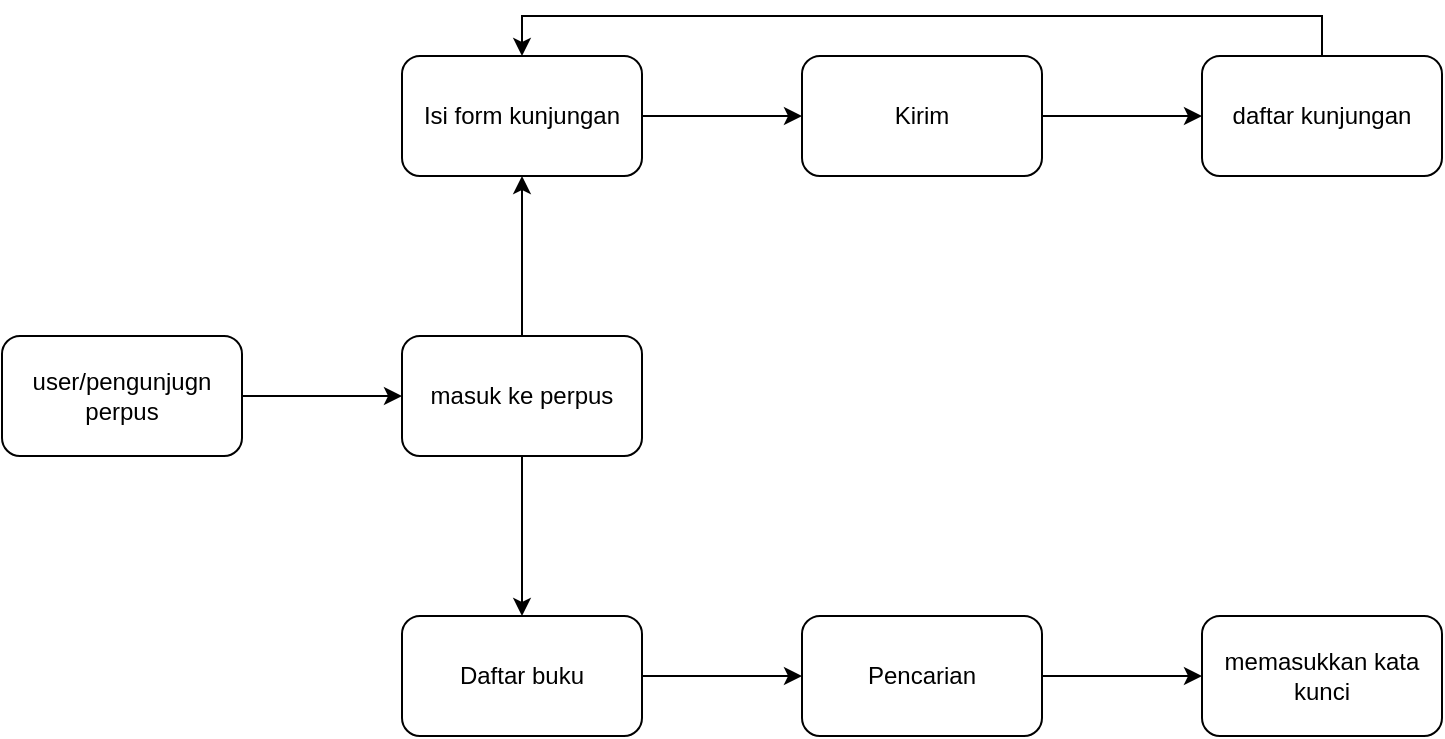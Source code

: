 <mxfile version="23.0.2" type="github">
  <diagram name="Page-1" id="fi1syyx7cJSy749pCF39">
    <mxGraphModel dx="1647" dy="833" grid="1" gridSize="10" guides="1" tooltips="1" connect="1" arrows="1" fold="1" page="1" pageScale="1" pageWidth="1100" pageHeight="850" math="0" shadow="0">
      <root>
        <mxCell id="0" />
        <mxCell id="1" parent="0" />
        <mxCell id="upYrCxS1yj0FpDNij_Wu-3" value="" style="edgeStyle=orthogonalEdgeStyle;rounded=0;orthogonalLoop=1;jettySize=auto;html=1;" edge="1" parent="1" source="upYrCxS1yj0FpDNij_Wu-1" target="upYrCxS1yj0FpDNij_Wu-2">
          <mxGeometry relative="1" as="geometry" />
        </mxCell>
        <mxCell id="upYrCxS1yj0FpDNij_Wu-1" value="user/pengunjugn perpus" style="rounded=1;whiteSpace=wrap;html=1;" vertex="1" parent="1">
          <mxGeometry x="110" y="300" width="120" height="60" as="geometry" />
        </mxCell>
        <mxCell id="upYrCxS1yj0FpDNij_Wu-7" value="" style="edgeStyle=orthogonalEdgeStyle;rounded=0;orthogonalLoop=1;jettySize=auto;html=1;" edge="1" parent="1" source="upYrCxS1yj0FpDNij_Wu-2" target="upYrCxS1yj0FpDNij_Wu-6">
          <mxGeometry relative="1" as="geometry" />
        </mxCell>
        <mxCell id="upYrCxS1yj0FpDNij_Wu-14" value="" style="edgeStyle=orthogonalEdgeStyle;rounded=0;orthogonalLoop=1;jettySize=auto;html=1;" edge="1" parent="1" source="upYrCxS1yj0FpDNij_Wu-2" target="upYrCxS1yj0FpDNij_Wu-13">
          <mxGeometry relative="1" as="geometry" />
        </mxCell>
        <mxCell id="upYrCxS1yj0FpDNij_Wu-2" value="masuk ke perpus" style="whiteSpace=wrap;html=1;rounded=1;" vertex="1" parent="1">
          <mxGeometry x="310" y="300" width="120" height="60" as="geometry" />
        </mxCell>
        <mxCell id="upYrCxS1yj0FpDNij_Wu-9" value="" style="edgeStyle=orthogonalEdgeStyle;rounded=0;orthogonalLoop=1;jettySize=auto;html=1;" edge="1" parent="1" source="upYrCxS1yj0FpDNij_Wu-6" target="upYrCxS1yj0FpDNij_Wu-8">
          <mxGeometry relative="1" as="geometry" />
        </mxCell>
        <mxCell id="upYrCxS1yj0FpDNij_Wu-6" value="Isi form kunjungan" style="whiteSpace=wrap;html=1;rounded=1;" vertex="1" parent="1">
          <mxGeometry x="310" y="160" width="120" height="60" as="geometry" />
        </mxCell>
        <mxCell id="upYrCxS1yj0FpDNij_Wu-11" value="" style="edgeStyle=orthogonalEdgeStyle;rounded=0;orthogonalLoop=1;jettySize=auto;html=1;" edge="1" parent="1" source="upYrCxS1yj0FpDNij_Wu-8" target="upYrCxS1yj0FpDNij_Wu-10">
          <mxGeometry relative="1" as="geometry" />
        </mxCell>
        <mxCell id="upYrCxS1yj0FpDNij_Wu-8" value="Kirim" style="whiteSpace=wrap;html=1;rounded=1;" vertex="1" parent="1">
          <mxGeometry x="510" y="160" width="120" height="60" as="geometry" />
        </mxCell>
        <mxCell id="upYrCxS1yj0FpDNij_Wu-10" value="daftar kunjungan" style="whiteSpace=wrap;html=1;rounded=1;" vertex="1" parent="1">
          <mxGeometry x="710" y="160" width="120" height="60" as="geometry" />
        </mxCell>
        <mxCell id="upYrCxS1yj0FpDNij_Wu-12" value="" style="edgeStyle=orthogonalEdgeStyle;rounded=0;orthogonalLoop=1;jettySize=auto;html=1;exitX=0.5;exitY=0;exitDx=0;exitDy=0;entryX=0.5;entryY=0;entryDx=0;entryDy=0;" edge="1" parent="1" source="upYrCxS1yj0FpDNij_Wu-10" target="upYrCxS1yj0FpDNij_Wu-6">
          <mxGeometry relative="1" as="geometry">
            <mxPoint x="640" y="200" as="sourcePoint" />
            <mxPoint x="720" y="200" as="targetPoint" />
          </mxGeometry>
        </mxCell>
        <mxCell id="upYrCxS1yj0FpDNij_Wu-16" value="" style="edgeStyle=orthogonalEdgeStyle;rounded=0;orthogonalLoop=1;jettySize=auto;html=1;" edge="1" parent="1" source="upYrCxS1yj0FpDNij_Wu-13" target="upYrCxS1yj0FpDNij_Wu-15">
          <mxGeometry relative="1" as="geometry" />
        </mxCell>
        <mxCell id="upYrCxS1yj0FpDNij_Wu-13" value="Daftar buku" style="whiteSpace=wrap;html=1;rounded=1;" vertex="1" parent="1">
          <mxGeometry x="310" y="440" width="120" height="60" as="geometry" />
        </mxCell>
        <mxCell id="upYrCxS1yj0FpDNij_Wu-18" value="" style="edgeStyle=orthogonalEdgeStyle;rounded=0;orthogonalLoop=1;jettySize=auto;html=1;" edge="1" parent="1" source="upYrCxS1yj0FpDNij_Wu-15" target="upYrCxS1yj0FpDNij_Wu-17">
          <mxGeometry relative="1" as="geometry" />
        </mxCell>
        <mxCell id="upYrCxS1yj0FpDNij_Wu-15" value="Pencarian" style="whiteSpace=wrap;html=1;rounded=1;" vertex="1" parent="1">
          <mxGeometry x="510" y="440" width="120" height="60" as="geometry" />
        </mxCell>
        <mxCell id="upYrCxS1yj0FpDNij_Wu-17" value="memasukkan kata kunci" style="whiteSpace=wrap;html=1;rounded=1;" vertex="1" parent="1">
          <mxGeometry x="710" y="440" width="120" height="60" as="geometry" />
        </mxCell>
      </root>
    </mxGraphModel>
  </diagram>
</mxfile>

